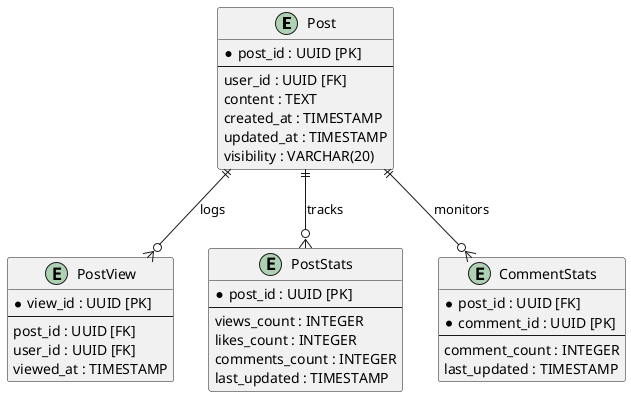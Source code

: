 @startuml "Statistics Service"
entity Post {
    * post_id : UUID [PK]
    --
    user_id : UUID [FK]
    content : TEXT
    created_at : TIMESTAMP
    updated_at : TIMESTAMP
    visibility : VARCHAR(20)
}

entity PostView {
    * view_id : UUID [PK]
    --
    post_id : UUID [FK]
    user_id : UUID [FK]
    viewed_at : TIMESTAMP
}

entity PostStats {
    * post_id : UUID [PK]
    --
    views_count : INTEGER
    likes_count : INTEGER
    comments_count : INTEGER
    last_updated : TIMESTAMP
}

entity CommentStats {
    * post_id : UUID [FK]
    * comment_id : UUID [PK]
    --
    comment_count : INTEGER
    last_updated : TIMESTAMP
}

Post ||--o{ PostView : logs
Post ||--o{ PostStats : tracks
Post ||--o{ CommentStats : monitors
@enduml

